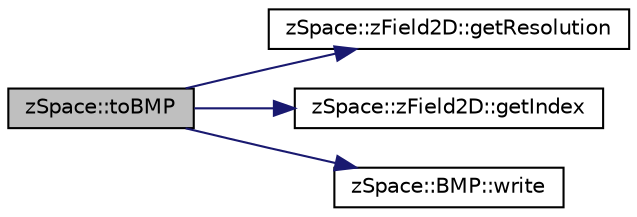 digraph "zSpace::toBMP"
{
 // LATEX_PDF_SIZE
  edge [fontname="Helvetica",fontsize="10",labelfontname="Helvetica",labelfontsize="10"];
  node [fontname="Helvetica",fontsize="10",shape=record];
  rankdir="LR";
  Node11 [label="zSpace::toBMP",height=0.2,width=0.4,color="black", fillcolor="grey75", style="filled", fontcolor="black",tooltip="This method exports the input field to a bitmap file format based on the face color of the correspodi..."];
  Node11 -> Node12 [color="midnightblue",fontsize="10",style="solid",fontname="Helvetica"];
  Node12 [label="zSpace::zField2D::getResolution",height=0.2,width=0.4,color="black", fillcolor="white", style="filled",URL="$classz_space_1_1z_field2_d.html#aed9865d37d4b2c47e44977b0d5e66ddc",tooltip="This method gets the unit distances of the field."];
  Node11 -> Node13 [color="midnightblue",fontsize="10",style="solid",fontname="Helvetica"];
  Node13 [label="zSpace::zField2D::getIndex",height=0.2,width=0.4,color="black", fillcolor="white", style="filled",URL="$classz_space_1_1z_field2_d.html#a195cbd398fa8e657b7ea599f34fa7ede",tooltip="This method gets the index of the field for the input X and Y indicies."];
  Node11 -> Node14 [color="midnightblue",fontsize="10",style="solid",fontname="Helvetica"];
  Node14 [label="zSpace::BMP::write",height=0.2,width=0.4,color="black", fillcolor="white", style="filled",URL="$group__z_i_o.html#gabe84b79ae6eac110915480ea61e236f9",tooltip="This methods writes the bitmap to the output file."];
}
